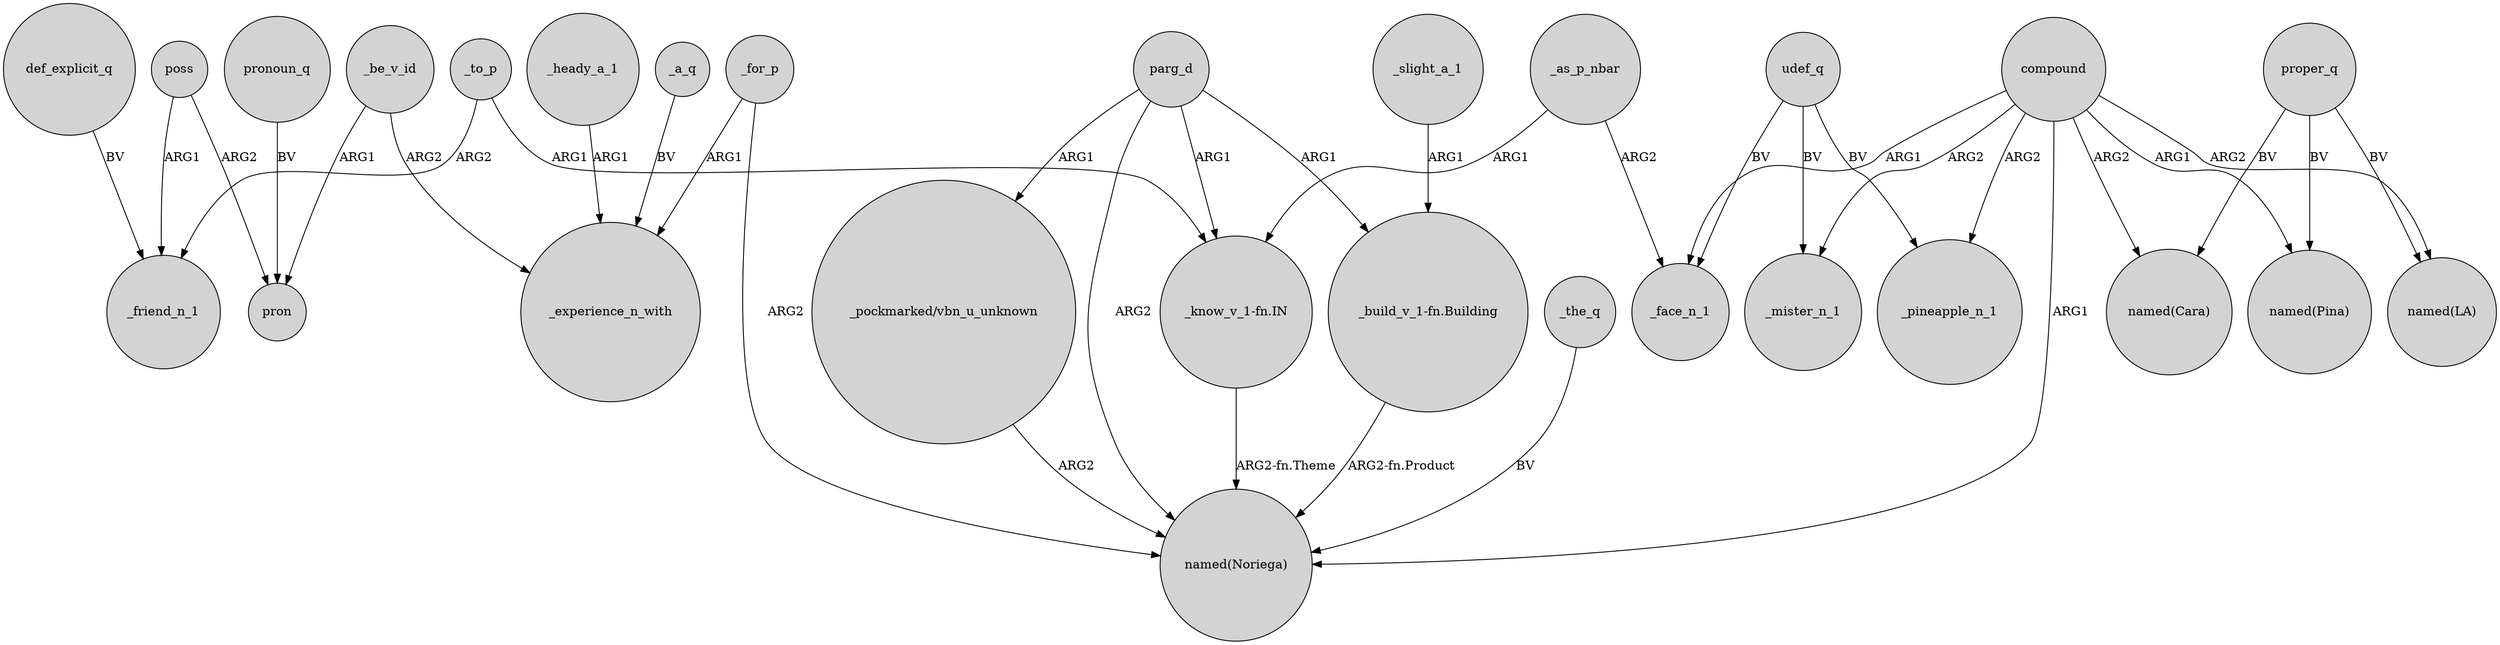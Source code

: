 digraph {
	node [shape=circle style=filled]
	_to_p -> _friend_n_1 [label=ARG2]
	_as_p_nbar -> _face_n_1 [label=ARG2]
	udef_q -> _face_n_1 [label=BV]
	parg_d -> "_know_v_1-fn.IN" [label=ARG1]
	poss -> pron [label=ARG2]
	proper_q -> "named(LA)" [label=BV]
	compound -> "named(LA)" [label=ARG2]
	udef_q -> _pineapple_n_1 [label=BV]
	compound -> _mister_n_1 [label=ARG2]
	compound -> "named(Pina)" [label=ARG1]
	proper_q -> "named(Pina)" [label=BV]
	udef_q -> _mister_n_1 [label=BV]
	proper_q -> "named(Cara)" [label=BV]
	"_pockmarked/vbn_u_unknown" -> "named(Noriega)" [label=ARG2]
	poss -> _friend_n_1 [label=ARG1]
	_as_p_nbar -> "_know_v_1-fn.IN" [label=ARG1]
	_be_v_id -> _experience_n_with [label=ARG2]
	_a_q -> _experience_n_with [label=BV]
	_be_v_id -> pron [label=ARG1]
	"_build_v_1-fn.Building" -> "named(Noriega)" [label="ARG2-fn.Product"]
	"_know_v_1-fn.IN" -> "named(Noriega)" [label="ARG2-fn.Theme"]
	parg_d -> "_pockmarked/vbn_u_unknown" [label=ARG1]
	_to_p -> "_know_v_1-fn.IN" [label=ARG1]
	pronoun_q -> pron [label=BV]
	_slight_a_1 -> "_build_v_1-fn.Building" [label=ARG1]
	compound -> "named(Noriega)" [label=ARG1]
	parg_d -> "_build_v_1-fn.Building" [label=ARG1]
	_the_q -> "named(Noriega)" [label=BV]
	compound -> "named(Cara)" [label=ARG2]
	parg_d -> "named(Noriega)" [label=ARG2]
	_for_p -> "named(Noriega)" [label=ARG2]
	compound -> _pineapple_n_1 [label=ARG2]
	compound -> _face_n_1 [label=ARG1]
	_for_p -> _experience_n_with [label=ARG1]
	def_explicit_q -> _friend_n_1 [label=BV]
	_heady_a_1 -> _experience_n_with [label=ARG1]
}
